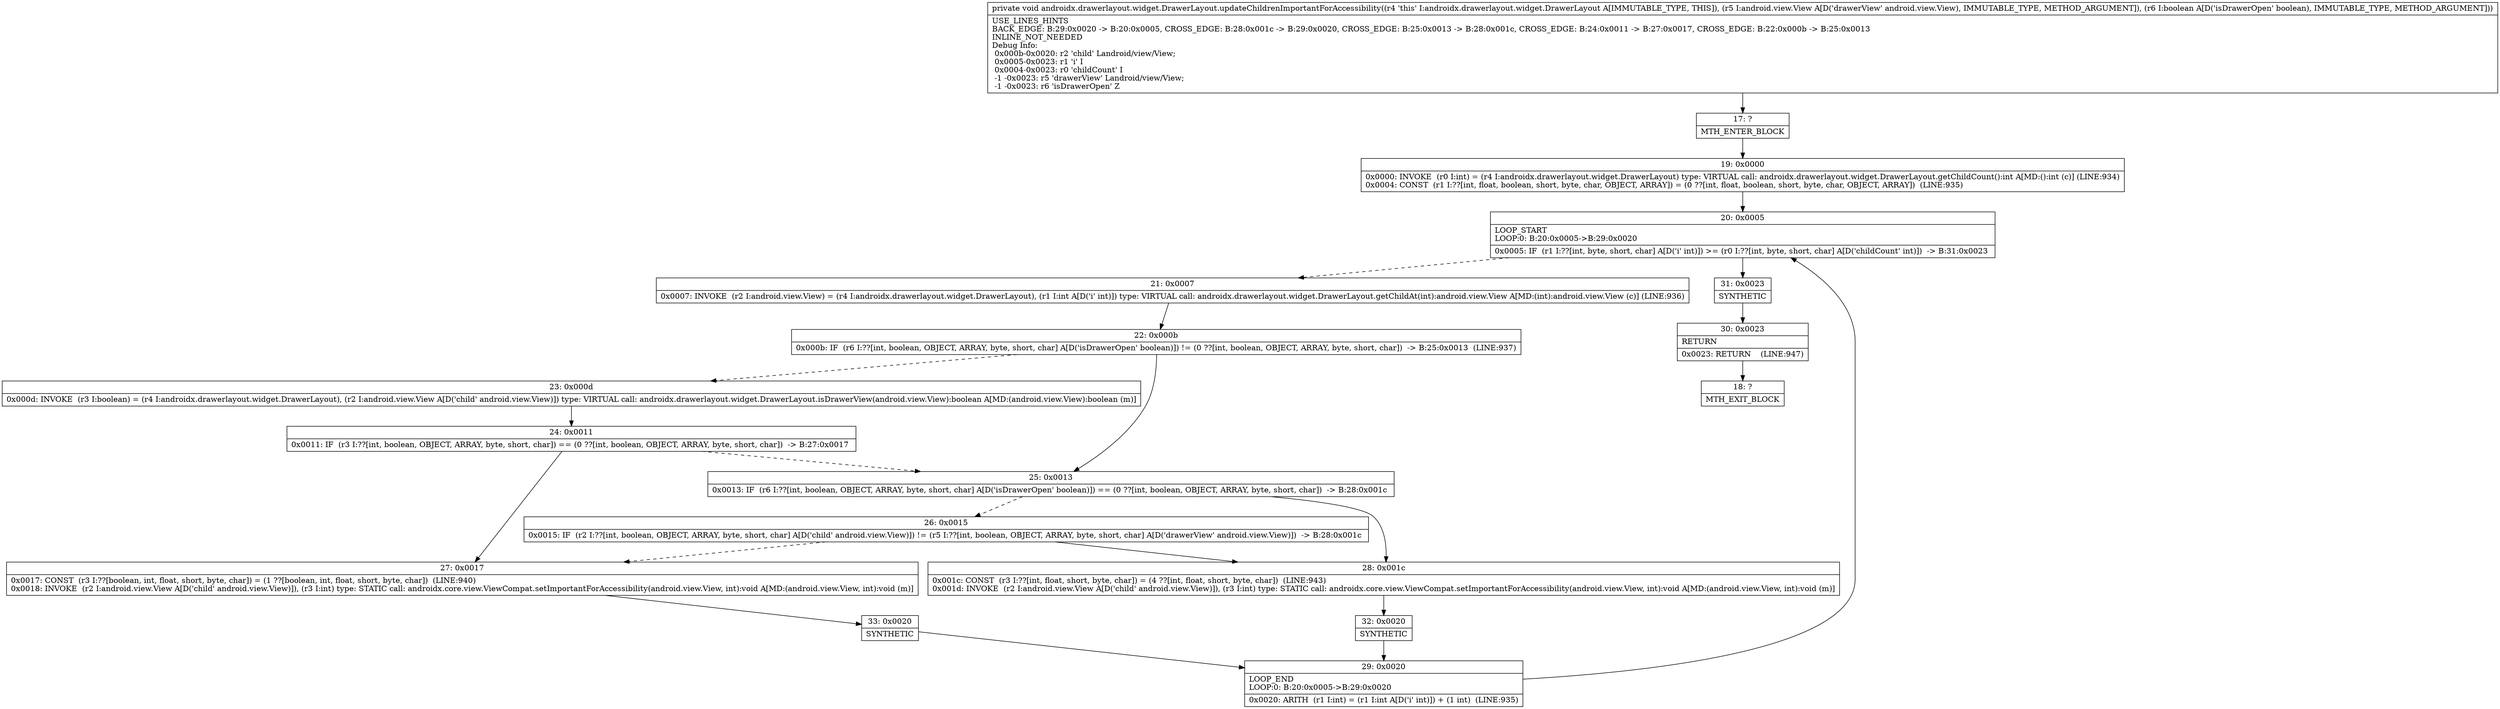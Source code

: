 digraph "CFG forandroidx.drawerlayout.widget.DrawerLayout.updateChildrenImportantForAccessibility(Landroid\/view\/View;Z)V" {
Node_17 [shape=record,label="{17\:\ ?|MTH_ENTER_BLOCK\l}"];
Node_19 [shape=record,label="{19\:\ 0x0000|0x0000: INVOKE  (r0 I:int) = (r4 I:androidx.drawerlayout.widget.DrawerLayout) type: VIRTUAL call: androidx.drawerlayout.widget.DrawerLayout.getChildCount():int A[MD:():int (c)] (LINE:934)\l0x0004: CONST  (r1 I:??[int, float, boolean, short, byte, char, OBJECT, ARRAY]) = (0 ??[int, float, boolean, short, byte, char, OBJECT, ARRAY])  (LINE:935)\l}"];
Node_20 [shape=record,label="{20\:\ 0x0005|LOOP_START\lLOOP:0: B:20:0x0005\-\>B:29:0x0020\l|0x0005: IF  (r1 I:??[int, byte, short, char] A[D('i' int)]) \>= (r0 I:??[int, byte, short, char] A[D('childCount' int)])  \-\> B:31:0x0023 \l}"];
Node_21 [shape=record,label="{21\:\ 0x0007|0x0007: INVOKE  (r2 I:android.view.View) = (r4 I:androidx.drawerlayout.widget.DrawerLayout), (r1 I:int A[D('i' int)]) type: VIRTUAL call: androidx.drawerlayout.widget.DrawerLayout.getChildAt(int):android.view.View A[MD:(int):android.view.View (c)] (LINE:936)\l}"];
Node_22 [shape=record,label="{22\:\ 0x000b|0x000b: IF  (r6 I:??[int, boolean, OBJECT, ARRAY, byte, short, char] A[D('isDrawerOpen' boolean)]) != (0 ??[int, boolean, OBJECT, ARRAY, byte, short, char])  \-\> B:25:0x0013  (LINE:937)\l}"];
Node_23 [shape=record,label="{23\:\ 0x000d|0x000d: INVOKE  (r3 I:boolean) = (r4 I:androidx.drawerlayout.widget.DrawerLayout), (r2 I:android.view.View A[D('child' android.view.View)]) type: VIRTUAL call: androidx.drawerlayout.widget.DrawerLayout.isDrawerView(android.view.View):boolean A[MD:(android.view.View):boolean (m)]\l}"];
Node_24 [shape=record,label="{24\:\ 0x0011|0x0011: IF  (r3 I:??[int, boolean, OBJECT, ARRAY, byte, short, char]) == (0 ??[int, boolean, OBJECT, ARRAY, byte, short, char])  \-\> B:27:0x0017 \l}"];
Node_27 [shape=record,label="{27\:\ 0x0017|0x0017: CONST  (r3 I:??[boolean, int, float, short, byte, char]) = (1 ??[boolean, int, float, short, byte, char])  (LINE:940)\l0x0018: INVOKE  (r2 I:android.view.View A[D('child' android.view.View)]), (r3 I:int) type: STATIC call: androidx.core.view.ViewCompat.setImportantForAccessibility(android.view.View, int):void A[MD:(android.view.View, int):void (m)]\l}"];
Node_33 [shape=record,label="{33\:\ 0x0020|SYNTHETIC\l}"];
Node_29 [shape=record,label="{29\:\ 0x0020|LOOP_END\lLOOP:0: B:20:0x0005\-\>B:29:0x0020\l|0x0020: ARITH  (r1 I:int) = (r1 I:int A[D('i' int)]) + (1 int)  (LINE:935)\l}"];
Node_25 [shape=record,label="{25\:\ 0x0013|0x0013: IF  (r6 I:??[int, boolean, OBJECT, ARRAY, byte, short, char] A[D('isDrawerOpen' boolean)]) == (0 ??[int, boolean, OBJECT, ARRAY, byte, short, char])  \-\> B:28:0x001c \l}"];
Node_26 [shape=record,label="{26\:\ 0x0015|0x0015: IF  (r2 I:??[int, boolean, OBJECT, ARRAY, byte, short, char] A[D('child' android.view.View)]) != (r5 I:??[int, boolean, OBJECT, ARRAY, byte, short, char] A[D('drawerView' android.view.View)])  \-\> B:28:0x001c \l}"];
Node_28 [shape=record,label="{28\:\ 0x001c|0x001c: CONST  (r3 I:??[int, float, short, byte, char]) = (4 ??[int, float, short, byte, char])  (LINE:943)\l0x001d: INVOKE  (r2 I:android.view.View A[D('child' android.view.View)]), (r3 I:int) type: STATIC call: androidx.core.view.ViewCompat.setImportantForAccessibility(android.view.View, int):void A[MD:(android.view.View, int):void (m)]\l}"];
Node_32 [shape=record,label="{32\:\ 0x0020|SYNTHETIC\l}"];
Node_31 [shape=record,label="{31\:\ 0x0023|SYNTHETIC\l}"];
Node_30 [shape=record,label="{30\:\ 0x0023|RETURN\l|0x0023: RETURN    (LINE:947)\l}"];
Node_18 [shape=record,label="{18\:\ ?|MTH_EXIT_BLOCK\l}"];
MethodNode[shape=record,label="{private void androidx.drawerlayout.widget.DrawerLayout.updateChildrenImportantForAccessibility((r4 'this' I:androidx.drawerlayout.widget.DrawerLayout A[IMMUTABLE_TYPE, THIS]), (r5 I:android.view.View A[D('drawerView' android.view.View), IMMUTABLE_TYPE, METHOD_ARGUMENT]), (r6 I:boolean A[D('isDrawerOpen' boolean), IMMUTABLE_TYPE, METHOD_ARGUMENT]))  | USE_LINES_HINTS\lBACK_EDGE: B:29:0x0020 \-\> B:20:0x0005, CROSS_EDGE: B:28:0x001c \-\> B:29:0x0020, CROSS_EDGE: B:25:0x0013 \-\> B:28:0x001c, CROSS_EDGE: B:24:0x0011 \-\> B:27:0x0017, CROSS_EDGE: B:22:0x000b \-\> B:25:0x0013\lINLINE_NOT_NEEDED\lDebug Info:\l  0x000b\-0x0020: r2 'child' Landroid\/view\/View;\l  0x0005\-0x0023: r1 'i' I\l  0x0004\-0x0023: r0 'childCount' I\l  \-1 \-0x0023: r5 'drawerView' Landroid\/view\/View;\l  \-1 \-0x0023: r6 'isDrawerOpen' Z\l}"];
MethodNode -> Node_17;Node_17 -> Node_19;
Node_19 -> Node_20;
Node_20 -> Node_21[style=dashed];
Node_20 -> Node_31;
Node_21 -> Node_22;
Node_22 -> Node_23[style=dashed];
Node_22 -> Node_25;
Node_23 -> Node_24;
Node_24 -> Node_25[style=dashed];
Node_24 -> Node_27;
Node_27 -> Node_33;
Node_33 -> Node_29;
Node_29 -> Node_20;
Node_25 -> Node_26[style=dashed];
Node_25 -> Node_28;
Node_26 -> Node_27[style=dashed];
Node_26 -> Node_28;
Node_28 -> Node_32;
Node_32 -> Node_29;
Node_31 -> Node_30;
Node_30 -> Node_18;
}

